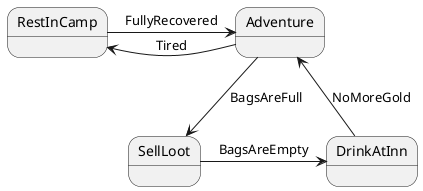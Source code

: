 @startuml
'https://plantuml.com/state-diagram


state Adventure
state SellLoot
state RestInCamp
state DrinkAtInn

RestInCamp -> Adventure : FullyRecovered
Adventure --> SellLoot : BagsAreFull
Adventure -> RestInCamp : Tired
SellLoot -> DrinkAtInn : BagsAreEmpty
DrinkAtInn -> Adventure : NoMoreGold

@enduml